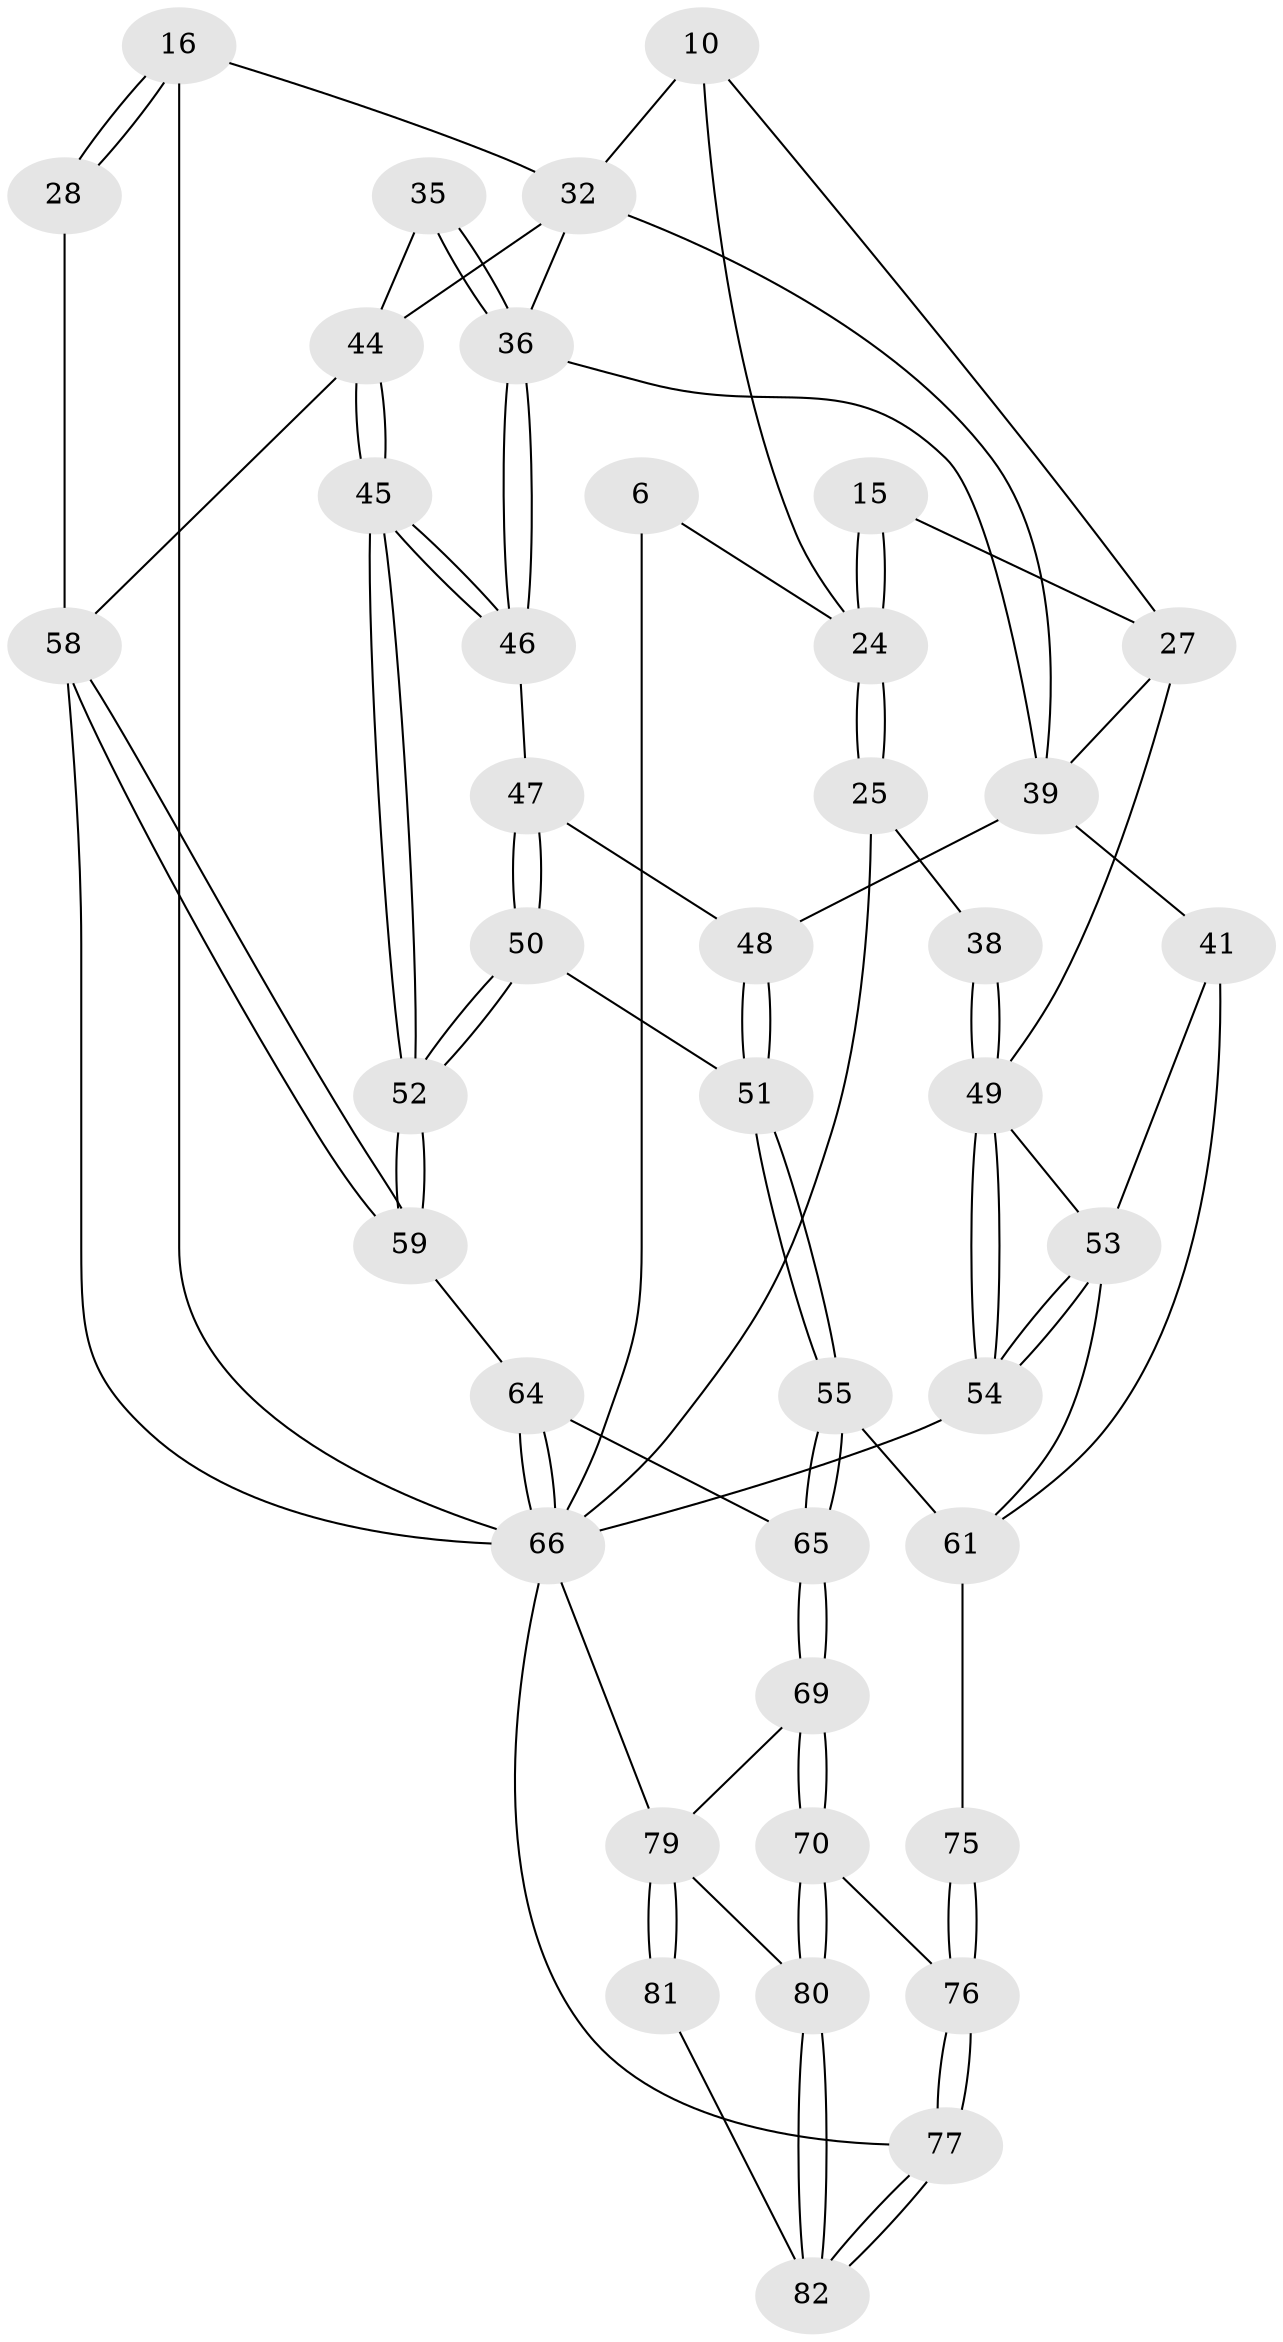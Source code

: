 // original degree distribution, {3: 0.024390243902439025, 5: 0.5121951219512195, 4: 0.24390243902439024, 6: 0.21951219512195122}
// Generated by graph-tools (version 1.1) at 2025/05/03/04/25 22:05:31]
// undirected, 41 vertices, 94 edges
graph export_dot {
graph [start="1"]
  node [color=gray90,style=filled];
  6 [pos="+0.08713778077547575+0"];
  10 [pos="+0.3306200902478453+0.04785847748331858",super="+7"];
  15 [pos="+0.2559012742714118+0.1943853809533871"];
  16 [pos="+0.8651318793414742+0.1255838253422923",super="+4"];
  24 [pos="+0+0.20101068939922687",super="+9+8"];
  25 [pos="+0+0.2161972024100358"];
  27 [pos="+0.26656677690493213+0.2131234016367383",super="+14"];
  28 [pos="+1+0"];
  32 [pos="+0.856918026583638+0.1524382474559292",super="+17+18+12"];
  35 [pos="+0.8117909480067677+0.28586731366129065"];
  36 [pos="+0.6756532062754534+0.3014297340004161",super="+21+20+33"];
  38 [pos="+0+0.34065934067424675"];
  39 [pos="+0.49124698391386745+0.42157272042097266",super="+26"];
  41 [pos="+0.3894439145394535+0.4551342834082241",super="+40"];
  44 [pos="+0.8920854916364075+0.4031556391449717",super="+34"];
  45 [pos="+0.8343813785779222+0.4602265207507162"];
  46 [pos="+0.6843448135465404+0.350590268325493"];
  47 [pos="+0.6068103982654024+0.4524261975917081"];
  48 [pos="+0.579834982162742+0.44815904595137473"];
  49 [pos="+0+0.5331272243675242",super="+43+37"];
  50 [pos="+0.6594664069997467+0.5039146000240781"];
  51 [pos="+0.5606996442868087+0.6174715179502192"];
  52 [pos="+0.7952306402621638+0.5527195661643928"];
  53 [pos="+0.03409582140407732+0.5983766039398702",super="+42"];
  54 [pos="+0+0.5739839417035815"];
  55 [pos="+0.5327951502071804+0.66151446780404"];
  58 [pos="+1+0.6079476977611744",super="+29+30"];
  59 [pos="+0.7983424594332933+0.5736048338182416"];
  61 [pos="+0.1807956847980441+0.6843393509926663",super="+57"];
  64 [pos="+0.7939926095928421+0.6010070994733376"];
  65 [pos="+0.628665683630828+0.7021194137132607"];
  66 [pos="+0.8833682843786828+0.7694241145020498",super="+63+62"];
  69 [pos="+0.63877632425683+0.750581602210229"];
  70 [pos="+0.5512974496738037+0.8633508790003033"];
  75 [pos="+0.2633091069200356+0.9806389862721592",super="+68+67"];
  76 [pos="+0.2626475012321639+0.9987100976932275",super="+71+72"];
  77 [pos="+0.23126291769592403+1"];
  79 [pos="+0.6702599952576017+0.9509111833908399",super="+78"];
  80 [pos="+0.5607245328920271+0.8901211187592698"];
  81 [pos="+0.7337781716843699+1"];
  82 [pos="+0.2917181288511869+1"];
  6 -- 66;
  6 -- 24;
  10 -- 24;
  10 -- 27;
  10 -- 32 [weight=2];
  15 -- 24 [weight=2];
  15 -- 24;
  15 -- 27;
  16 -- 28 [weight=2];
  16 -- 28;
  16 -- 66 [weight=2];
  16 -- 32 [weight=2];
  24 -- 25;
  24 -- 25;
  25 -- 38;
  25 -- 66;
  27 -- 49;
  27 -- 39 [weight=2];
  28 -- 58;
  32 -- 36 [weight=2];
  32 -- 39;
  32 -- 44;
  35 -- 36 [weight=2];
  35 -- 36;
  35 -- 44;
  36 -- 46;
  36 -- 46;
  36 -- 39;
  38 -- 49 [weight=2];
  38 -- 49;
  39 -- 48;
  39 -- 41 [weight=2];
  41 -- 61;
  41 -- 53;
  44 -- 45;
  44 -- 45;
  44 -- 58 [weight=2];
  45 -- 46;
  45 -- 46;
  45 -- 52;
  45 -- 52;
  46 -- 47;
  47 -- 48;
  47 -- 50;
  47 -- 50;
  48 -- 51;
  48 -- 51;
  49 -- 54;
  49 -- 54;
  49 -- 53;
  50 -- 51;
  50 -- 52;
  50 -- 52;
  51 -- 55;
  51 -- 55;
  52 -- 59;
  52 -- 59;
  53 -- 54;
  53 -- 54;
  53 -- 61;
  54 -- 66;
  55 -- 65;
  55 -- 65;
  55 -- 61;
  58 -- 59;
  58 -- 59;
  58 -- 66;
  59 -- 64;
  61 -- 75 [weight=2];
  64 -- 65;
  64 -- 66;
  64 -- 66;
  65 -- 69;
  65 -- 69;
  66 -- 79 [weight=2];
  66 -- 77;
  69 -- 70;
  69 -- 70;
  69 -- 79;
  70 -- 80;
  70 -- 80;
  70 -- 76;
  75 -- 76 [weight=3];
  75 -- 76;
  76 -- 77;
  76 -- 77;
  77 -- 82;
  77 -- 82;
  79 -- 80;
  79 -- 81 [weight=2];
  79 -- 81;
  80 -- 82;
  80 -- 82;
  81 -- 82;
}
